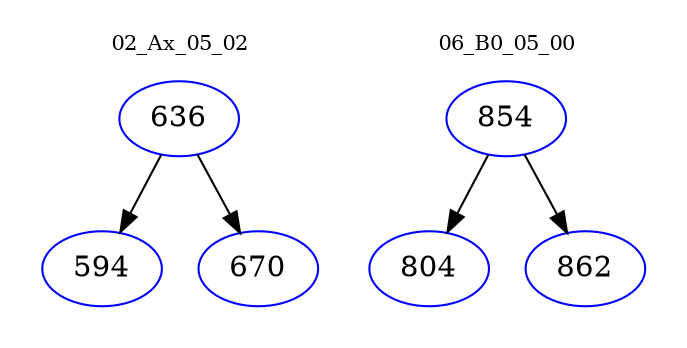 digraph{
subgraph cluster_0 {
color = white
label = "02_Ax_05_02";
fontsize=10;
T0_636 [label="636", color="blue"]
T0_636 -> T0_594 [color="black"]
T0_594 [label="594", color="blue"]
T0_636 -> T0_670 [color="black"]
T0_670 [label="670", color="blue"]
}
subgraph cluster_1 {
color = white
label = "06_B0_05_00";
fontsize=10;
T1_854 [label="854", color="blue"]
T1_854 -> T1_804 [color="black"]
T1_804 [label="804", color="blue"]
T1_854 -> T1_862 [color="black"]
T1_862 [label="862", color="blue"]
}
}
